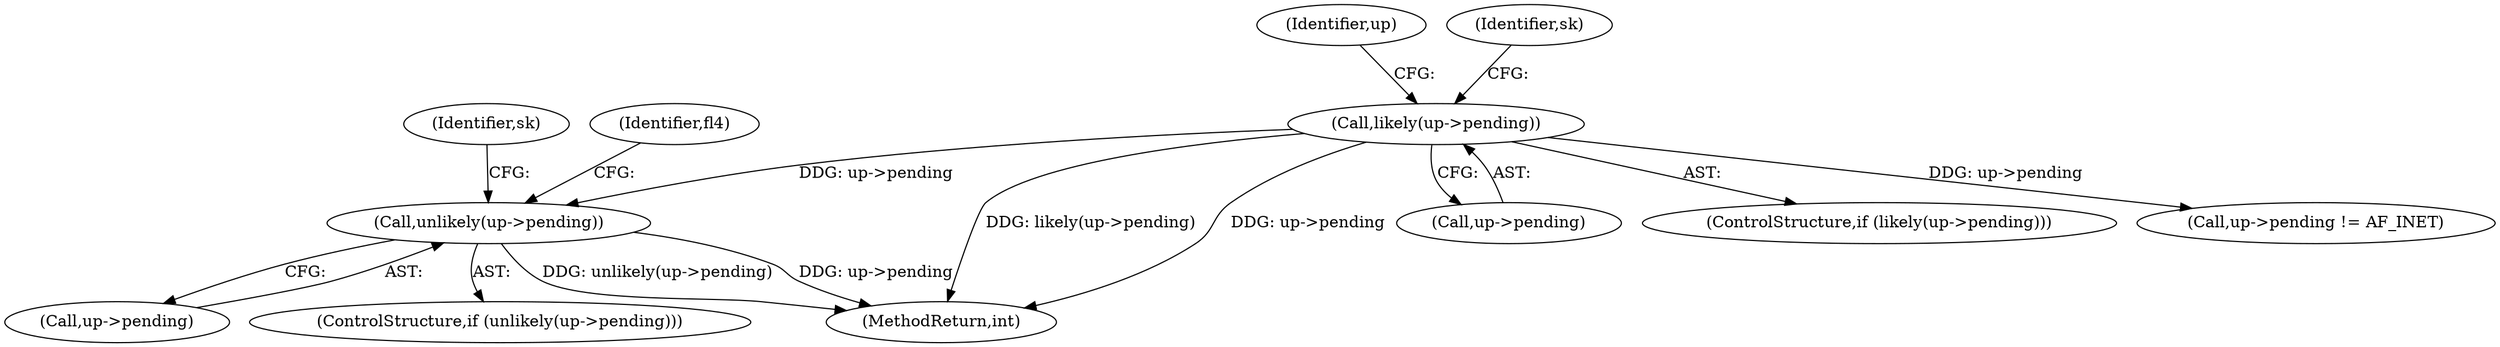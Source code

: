 digraph "0_linux_f6d8bd051c391c1c0458a30b2a7abcd939329259_32@pointer" {
"1000651" [label="(Call,unlikely(up->pending))"];
"1000209" [label="(Call,likely(up->pending))"];
"1000210" [label="(Call,up->pending)"];
"1000218" [label="(Identifier,up)"];
"1000651" [label="(Call,unlikely(up->pending))"];
"1000657" [label="(Identifier,sk)"];
"1000229" [label="(Identifier,sk)"];
"1000652" [label="(Call,up->pending)"];
"1000208" [label="(ControlStructure,if (likely(up->pending)))"];
"1000650" [label="(ControlStructure,if (unlikely(up->pending)))"];
"1000664" [label="(Identifier,fl4)"];
"1000216" [label="(Call,up->pending != AF_INET)"];
"1000209" [label="(Call,likely(up->pending))"];
"1000816" [label="(MethodReturn,int)"];
"1000651" -> "1000650"  [label="AST: "];
"1000651" -> "1000652"  [label="CFG: "];
"1000652" -> "1000651"  [label="AST: "];
"1000657" -> "1000651"  [label="CFG: "];
"1000664" -> "1000651"  [label="CFG: "];
"1000651" -> "1000816"  [label="DDG: unlikely(up->pending)"];
"1000651" -> "1000816"  [label="DDG: up->pending"];
"1000209" -> "1000651"  [label="DDG: up->pending"];
"1000209" -> "1000208"  [label="AST: "];
"1000209" -> "1000210"  [label="CFG: "];
"1000210" -> "1000209"  [label="AST: "];
"1000218" -> "1000209"  [label="CFG: "];
"1000229" -> "1000209"  [label="CFG: "];
"1000209" -> "1000816"  [label="DDG: likely(up->pending)"];
"1000209" -> "1000816"  [label="DDG: up->pending"];
"1000209" -> "1000216"  [label="DDG: up->pending"];
}
